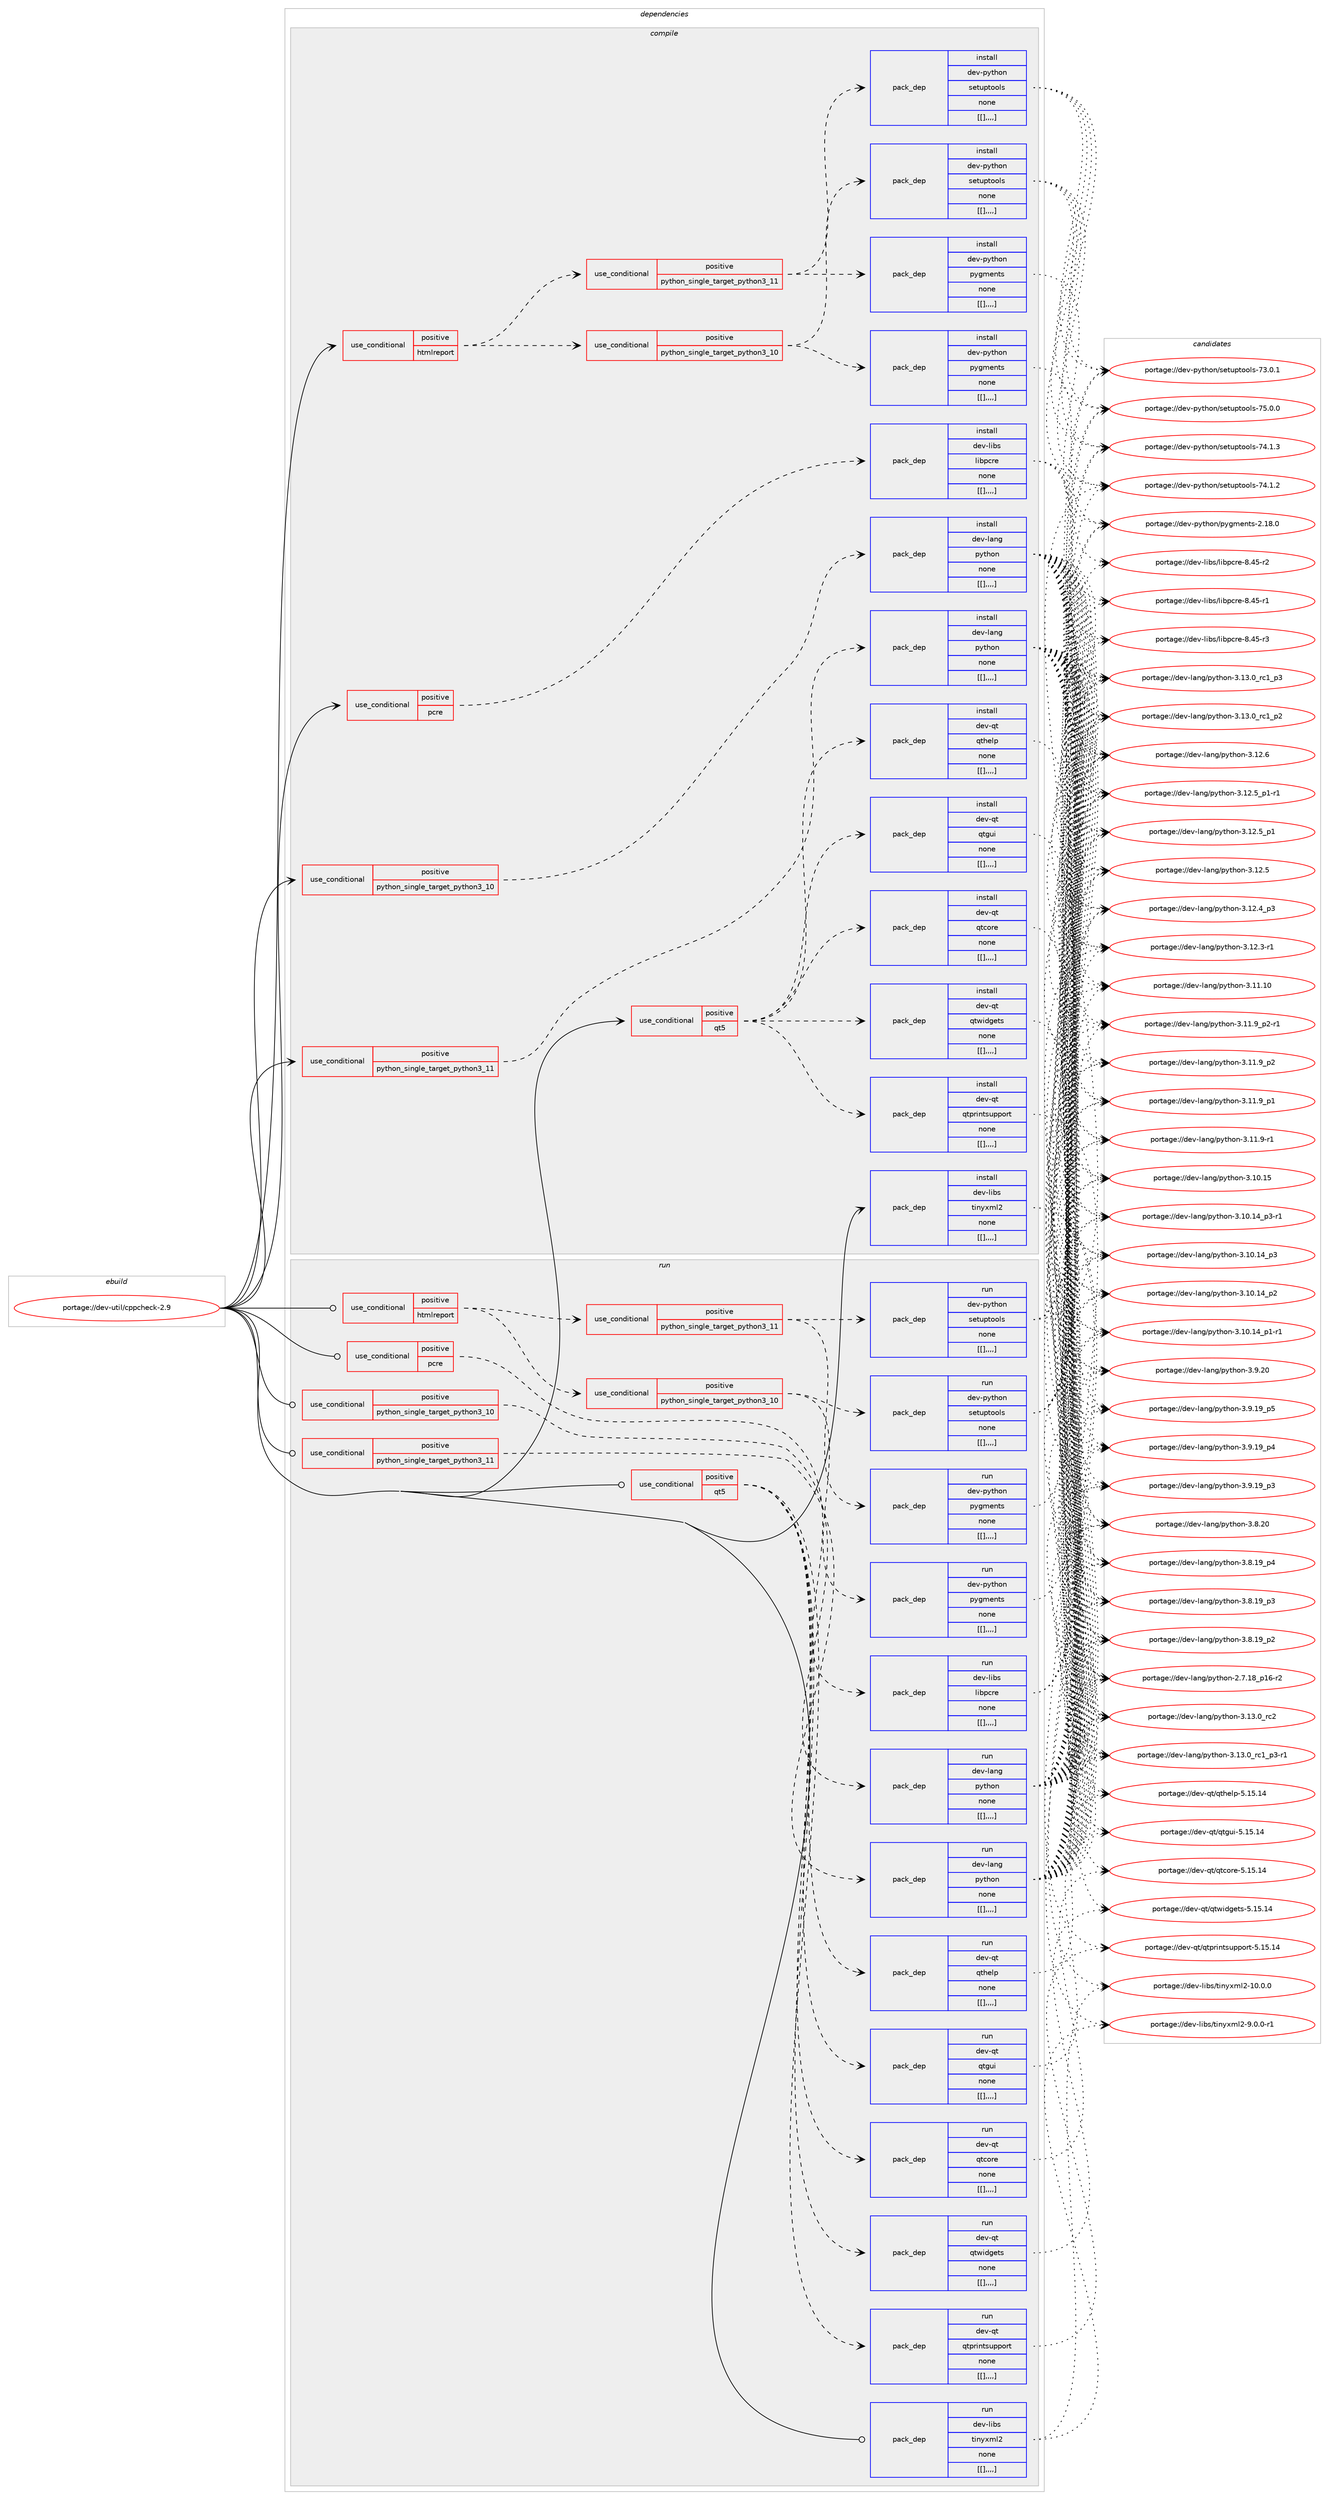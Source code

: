 digraph prolog {

# *************
# Graph options
# *************

newrank=true;
concentrate=true;
compound=true;
graph [rankdir=LR,fontname=Helvetica,fontsize=10,ranksep=1.5];#, ranksep=2.5, nodesep=0.2];
edge  [arrowhead=vee];
node  [fontname=Helvetica,fontsize=10];

# **********
# The ebuild
# **********

subgraph cluster_leftcol {
color=gray;
label=<<i>ebuild</i>>;
id [label="portage://dev-util/cppcheck-2.9", color=red, width=4, href="../dev-util/cppcheck-2.9.svg"];
}

# ****************
# The dependencies
# ****************

subgraph cluster_midcol {
color=gray;
label=<<i>dependencies</i>>;
subgraph cluster_compile {
fillcolor="#eeeeee";
style=filled;
label=<<i>compile</i>>;
subgraph cond61288 {
dependency215826 [label=<<TABLE BORDER="0" CELLBORDER="1" CELLSPACING="0" CELLPADDING="4"><TR><TD ROWSPAN="3" CELLPADDING="10">use_conditional</TD></TR><TR><TD>positive</TD></TR><TR><TD>htmlreport</TD></TR></TABLE>>, shape=none, color=red];
subgraph cond61289 {
dependency215827 [label=<<TABLE BORDER="0" CELLBORDER="1" CELLSPACING="0" CELLPADDING="4"><TR><TD ROWSPAN="3" CELLPADDING="10">use_conditional</TD></TR><TR><TD>positive</TD></TR><TR><TD>python_single_target_python3_10</TD></TR></TABLE>>, shape=none, color=red];
subgraph pack153142 {
dependency215828 [label=<<TABLE BORDER="0" CELLBORDER="1" CELLSPACING="0" CELLPADDING="4" WIDTH="220"><TR><TD ROWSPAN="6" CELLPADDING="30">pack_dep</TD></TR><TR><TD WIDTH="110">install</TD></TR><TR><TD>dev-python</TD></TR><TR><TD>pygments</TD></TR><TR><TD>none</TD></TR><TR><TD>[[],,,,]</TD></TR></TABLE>>, shape=none, color=blue];
}
dependency215827:e -> dependency215828:w [weight=20,style="dashed",arrowhead="vee"];
subgraph pack153143 {
dependency215829 [label=<<TABLE BORDER="0" CELLBORDER="1" CELLSPACING="0" CELLPADDING="4" WIDTH="220"><TR><TD ROWSPAN="6" CELLPADDING="30">pack_dep</TD></TR><TR><TD WIDTH="110">install</TD></TR><TR><TD>dev-python</TD></TR><TR><TD>setuptools</TD></TR><TR><TD>none</TD></TR><TR><TD>[[],,,,]</TD></TR></TABLE>>, shape=none, color=blue];
}
dependency215827:e -> dependency215829:w [weight=20,style="dashed",arrowhead="vee"];
}
dependency215826:e -> dependency215827:w [weight=20,style="dashed",arrowhead="vee"];
subgraph cond61290 {
dependency215830 [label=<<TABLE BORDER="0" CELLBORDER="1" CELLSPACING="0" CELLPADDING="4"><TR><TD ROWSPAN="3" CELLPADDING="10">use_conditional</TD></TR><TR><TD>positive</TD></TR><TR><TD>python_single_target_python3_11</TD></TR></TABLE>>, shape=none, color=red];
subgraph pack153144 {
dependency215831 [label=<<TABLE BORDER="0" CELLBORDER="1" CELLSPACING="0" CELLPADDING="4" WIDTH="220"><TR><TD ROWSPAN="6" CELLPADDING="30">pack_dep</TD></TR><TR><TD WIDTH="110">install</TD></TR><TR><TD>dev-python</TD></TR><TR><TD>pygments</TD></TR><TR><TD>none</TD></TR><TR><TD>[[],,,,]</TD></TR></TABLE>>, shape=none, color=blue];
}
dependency215830:e -> dependency215831:w [weight=20,style="dashed",arrowhead="vee"];
subgraph pack153145 {
dependency215832 [label=<<TABLE BORDER="0" CELLBORDER="1" CELLSPACING="0" CELLPADDING="4" WIDTH="220"><TR><TD ROWSPAN="6" CELLPADDING="30">pack_dep</TD></TR><TR><TD WIDTH="110">install</TD></TR><TR><TD>dev-python</TD></TR><TR><TD>setuptools</TD></TR><TR><TD>none</TD></TR><TR><TD>[[],,,,]</TD></TR></TABLE>>, shape=none, color=blue];
}
dependency215830:e -> dependency215832:w [weight=20,style="dashed",arrowhead="vee"];
}
dependency215826:e -> dependency215830:w [weight=20,style="dashed",arrowhead="vee"];
}
id:e -> dependency215826:w [weight=20,style="solid",arrowhead="vee"];
subgraph cond61291 {
dependency215833 [label=<<TABLE BORDER="0" CELLBORDER="1" CELLSPACING="0" CELLPADDING="4"><TR><TD ROWSPAN="3" CELLPADDING="10">use_conditional</TD></TR><TR><TD>positive</TD></TR><TR><TD>pcre</TD></TR></TABLE>>, shape=none, color=red];
subgraph pack153146 {
dependency215834 [label=<<TABLE BORDER="0" CELLBORDER="1" CELLSPACING="0" CELLPADDING="4" WIDTH="220"><TR><TD ROWSPAN="6" CELLPADDING="30">pack_dep</TD></TR><TR><TD WIDTH="110">install</TD></TR><TR><TD>dev-libs</TD></TR><TR><TD>libpcre</TD></TR><TR><TD>none</TD></TR><TR><TD>[[],,,,]</TD></TR></TABLE>>, shape=none, color=blue];
}
dependency215833:e -> dependency215834:w [weight=20,style="dashed",arrowhead="vee"];
}
id:e -> dependency215833:w [weight=20,style="solid",arrowhead="vee"];
subgraph cond61292 {
dependency215835 [label=<<TABLE BORDER="0" CELLBORDER="1" CELLSPACING="0" CELLPADDING="4"><TR><TD ROWSPAN="3" CELLPADDING="10">use_conditional</TD></TR><TR><TD>positive</TD></TR><TR><TD>python_single_target_python3_10</TD></TR></TABLE>>, shape=none, color=red];
subgraph pack153147 {
dependency215836 [label=<<TABLE BORDER="0" CELLBORDER="1" CELLSPACING="0" CELLPADDING="4" WIDTH="220"><TR><TD ROWSPAN="6" CELLPADDING="30">pack_dep</TD></TR><TR><TD WIDTH="110">install</TD></TR><TR><TD>dev-lang</TD></TR><TR><TD>python</TD></TR><TR><TD>none</TD></TR><TR><TD>[[],,,,]</TD></TR></TABLE>>, shape=none, color=blue];
}
dependency215835:e -> dependency215836:w [weight=20,style="dashed",arrowhead="vee"];
}
id:e -> dependency215835:w [weight=20,style="solid",arrowhead="vee"];
subgraph cond61293 {
dependency215837 [label=<<TABLE BORDER="0" CELLBORDER="1" CELLSPACING="0" CELLPADDING="4"><TR><TD ROWSPAN="3" CELLPADDING="10">use_conditional</TD></TR><TR><TD>positive</TD></TR><TR><TD>python_single_target_python3_11</TD></TR></TABLE>>, shape=none, color=red];
subgraph pack153148 {
dependency215838 [label=<<TABLE BORDER="0" CELLBORDER="1" CELLSPACING="0" CELLPADDING="4" WIDTH="220"><TR><TD ROWSPAN="6" CELLPADDING="30">pack_dep</TD></TR><TR><TD WIDTH="110">install</TD></TR><TR><TD>dev-lang</TD></TR><TR><TD>python</TD></TR><TR><TD>none</TD></TR><TR><TD>[[],,,,]</TD></TR></TABLE>>, shape=none, color=blue];
}
dependency215837:e -> dependency215838:w [weight=20,style="dashed",arrowhead="vee"];
}
id:e -> dependency215837:w [weight=20,style="solid",arrowhead="vee"];
subgraph cond61294 {
dependency215839 [label=<<TABLE BORDER="0" CELLBORDER="1" CELLSPACING="0" CELLPADDING="4"><TR><TD ROWSPAN="3" CELLPADDING="10">use_conditional</TD></TR><TR><TD>positive</TD></TR><TR><TD>qt5</TD></TR></TABLE>>, shape=none, color=red];
subgraph pack153149 {
dependency215840 [label=<<TABLE BORDER="0" CELLBORDER="1" CELLSPACING="0" CELLPADDING="4" WIDTH="220"><TR><TD ROWSPAN="6" CELLPADDING="30">pack_dep</TD></TR><TR><TD WIDTH="110">install</TD></TR><TR><TD>dev-qt</TD></TR><TR><TD>qtcore</TD></TR><TR><TD>none</TD></TR><TR><TD>[[],,,,]</TD></TR></TABLE>>, shape=none, color=blue];
}
dependency215839:e -> dependency215840:w [weight=20,style="dashed",arrowhead="vee"];
subgraph pack153150 {
dependency215841 [label=<<TABLE BORDER="0" CELLBORDER="1" CELLSPACING="0" CELLPADDING="4" WIDTH="220"><TR><TD ROWSPAN="6" CELLPADDING="30">pack_dep</TD></TR><TR><TD WIDTH="110">install</TD></TR><TR><TD>dev-qt</TD></TR><TR><TD>qtgui</TD></TR><TR><TD>none</TD></TR><TR><TD>[[],,,,]</TD></TR></TABLE>>, shape=none, color=blue];
}
dependency215839:e -> dependency215841:w [weight=20,style="dashed",arrowhead="vee"];
subgraph pack153151 {
dependency215842 [label=<<TABLE BORDER="0" CELLBORDER="1" CELLSPACING="0" CELLPADDING="4" WIDTH="220"><TR><TD ROWSPAN="6" CELLPADDING="30">pack_dep</TD></TR><TR><TD WIDTH="110">install</TD></TR><TR><TD>dev-qt</TD></TR><TR><TD>qthelp</TD></TR><TR><TD>none</TD></TR><TR><TD>[[],,,,]</TD></TR></TABLE>>, shape=none, color=blue];
}
dependency215839:e -> dependency215842:w [weight=20,style="dashed",arrowhead="vee"];
subgraph pack153152 {
dependency215843 [label=<<TABLE BORDER="0" CELLBORDER="1" CELLSPACING="0" CELLPADDING="4" WIDTH="220"><TR><TD ROWSPAN="6" CELLPADDING="30">pack_dep</TD></TR><TR><TD WIDTH="110">install</TD></TR><TR><TD>dev-qt</TD></TR><TR><TD>qtprintsupport</TD></TR><TR><TD>none</TD></TR><TR><TD>[[],,,,]</TD></TR></TABLE>>, shape=none, color=blue];
}
dependency215839:e -> dependency215843:w [weight=20,style="dashed",arrowhead="vee"];
subgraph pack153153 {
dependency215844 [label=<<TABLE BORDER="0" CELLBORDER="1" CELLSPACING="0" CELLPADDING="4" WIDTH="220"><TR><TD ROWSPAN="6" CELLPADDING="30">pack_dep</TD></TR><TR><TD WIDTH="110">install</TD></TR><TR><TD>dev-qt</TD></TR><TR><TD>qtwidgets</TD></TR><TR><TD>none</TD></TR><TR><TD>[[],,,,]</TD></TR></TABLE>>, shape=none, color=blue];
}
dependency215839:e -> dependency215844:w [weight=20,style="dashed",arrowhead="vee"];
}
id:e -> dependency215839:w [weight=20,style="solid",arrowhead="vee"];
subgraph pack153154 {
dependency215845 [label=<<TABLE BORDER="0" CELLBORDER="1" CELLSPACING="0" CELLPADDING="4" WIDTH="220"><TR><TD ROWSPAN="6" CELLPADDING="30">pack_dep</TD></TR><TR><TD WIDTH="110">install</TD></TR><TR><TD>dev-libs</TD></TR><TR><TD>tinyxml2</TD></TR><TR><TD>none</TD></TR><TR><TD>[[],,,,]</TD></TR></TABLE>>, shape=none, color=blue];
}
id:e -> dependency215845:w [weight=20,style="solid",arrowhead="vee"];
}
subgraph cluster_compileandrun {
fillcolor="#eeeeee";
style=filled;
label=<<i>compile and run</i>>;
}
subgraph cluster_run {
fillcolor="#eeeeee";
style=filled;
label=<<i>run</i>>;
subgraph cond61295 {
dependency215846 [label=<<TABLE BORDER="0" CELLBORDER="1" CELLSPACING="0" CELLPADDING="4"><TR><TD ROWSPAN="3" CELLPADDING="10">use_conditional</TD></TR><TR><TD>positive</TD></TR><TR><TD>htmlreport</TD></TR></TABLE>>, shape=none, color=red];
subgraph cond61296 {
dependency215847 [label=<<TABLE BORDER="0" CELLBORDER="1" CELLSPACING="0" CELLPADDING="4"><TR><TD ROWSPAN="3" CELLPADDING="10">use_conditional</TD></TR><TR><TD>positive</TD></TR><TR><TD>python_single_target_python3_10</TD></TR></TABLE>>, shape=none, color=red];
subgraph pack153155 {
dependency215848 [label=<<TABLE BORDER="0" CELLBORDER="1" CELLSPACING="0" CELLPADDING="4" WIDTH="220"><TR><TD ROWSPAN="6" CELLPADDING="30">pack_dep</TD></TR><TR><TD WIDTH="110">run</TD></TR><TR><TD>dev-python</TD></TR><TR><TD>pygments</TD></TR><TR><TD>none</TD></TR><TR><TD>[[],,,,]</TD></TR></TABLE>>, shape=none, color=blue];
}
dependency215847:e -> dependency215848:w [weight=20,style="dashed",arrowhead="vee"];
subgraph pack153156 {
dependency215849 [label=<<TABLE BORDER="0" CELLBORDER="1" CELLSPACING="0" CELLPADDING="4" WIDTH="220"><TR><TD ROWSPAN="6" CELLPADDING="30">pack_dep</TD></TR><TR><TD WIDTH="110">run</TD></TR><TR><TD>dev-python</TD></TR><TR><TD>setuptools</TD></TR><TR><TD>none</TD></TR><TR><TD>[[],,,,]</TD></TR></TABLE>>, shape=none, color=blue];
}
dependency215847:e -> dependency215849:w [weight=20,style="dashed",arrowhead="vee"];
}
dependency215846:e -> dependency215847:w [weight=20,style="dashed",arrowhead="vee"];
subgraph cond61297 {
dependency215850 [label=<<TABLE BORDER="0" CELLBORDER="1" CELLSPACING="0" CELLPADDING="4"><TR><TD ROWSPAN="3" CELLPADDING="10">use_conditional</TD></TR><TR><TD>positive</TD></TR><TR><TD>python_single_target_python3_11</TD></TR></TABLE>>, shape=none, color=red];
subgraph pack153157 {
dependency215851 [label=<<TABLE BORDER="0" CELLBORDER="1" CELLSPACING="0" CELLPADDING="4" WIDTH="220"><TR><TD ROWSPAN="6" CELLPADDING="30">pack_dep</TD></TR><TR><TD WIDTH="110">run</TD></TR><TR><TD>dev-python</TD></TR><TR><TD>pygments</TD></TR><TR><TD>none</TD></TR><TR><TD>[[],,,,]</TD></TR></TABLE>>, shape=none, color=blue];
}
dependency215850:e -> dependency215851:w [weight=20,style="dashed",arrowhead="vee"];
subgraph pack153158 {
dependency215852 [label=<<TABLE BORDER="0" CELLBORDER="1" CELLSPACING="0" CELLPADDING="4" WIDTH="220"><TR><TD ROWSPAN="6" CELLPADDING="30">pack_dep</TD></TR><TR><TD WIDTH="110">run</TD></TR><TR><TD>dev-python</TD></TR><TR><TD>setuptools</TD></TR><TR><TD>none</TD></TR><TR><TD>[[],,,,]</TD></TR></TABLE>>, shape=none, color=blue];
}
dependency215850:e -> dependency215852:w [weight=20,style="dashed",arrowhead="vee"];
}
dependency215846:e -> dependency215850:w [weight=20,style="dashed",arrowhead="vee"];
}
id:e -> dependency215846:w [weight=20,style="solid",arrowhead="odot"];
subgraph cond61298 {
dependency215853 [label=<<TABLE BORDER="0" CELLBORDER="1" CELLSPACING="0" CELLPADDING="4"><TR><TD ROWSPAN="3" CELLPADDING="10">use_conditional</TD></TR><TR><TD>positive</TD></TR><TR><TD>pcre</TD></TR></TABLE>>, shape=none, color=red];
subgraph pack153159 {
dependency215854 [label=<<TABLE BORDER="0" CELLBORDER="1" CELLSPACING="0" CELLPADDING="4" WIDTH="220"><TR><TD ROWSPAN="6" CELLPADDING="30">pack_dep</TD></TR><TR><TD WIDTH="110">run</TD></TR><TR><TD>dev-libs</TD></TR><TR><TD>libpcre</TD></TR><TR><TD>none</TD></TR><TR><TD>[[],,,,]</TD></TR></TABLE>>, shape=none, color=blue];
}
dependency215853:e -> dependency215854:w [weight=20,style="dashed",arrowhead="vee"];
}
id:e -> dependency215853:w [weight=20,style="solid",arrowhead="odot"];
subgraph cond61299 {
dependency215855 [label=<<TABLE BORDER="0" CELLBORDER="1" CELLSPACING="0" CELLPADDING="4"><TR><TD ROWSPAN="3" CELLPADDING="10">use_conditional</TD></TR><TR><TD>positive</TD></TR><TR><TD>python_single_target_python3_10</TD></TR></TABLE>>, shape=none, color=red];
subgraph pack153160 {
dependency215856 [label=<<TABLE BORDER="0" CELLBORDER="1" CELLSPACING="0" CELLPADDING="4" WIDTH="220"><TR><TD ROWSPAN="6" CELLPADDING="30">pack_dep</TD></TR><TR><TD WIDTH="110">run</TD></TR><TR><TD>dev-lang</TD></TR><TR><TD>python</TD></TR><TR><TD>none</TD></TR><TR><TD>[[],,,,]</TD></TR></TABLE>>, shape=none, color=blue];
}
dependency215855:e -> dependency215856:w [weight=20,style="dashed",arrowhead="vee"];
}
id:e -> dependency215855:w [weight=20,style="solid",arrowhead="odot"];
subgraph cond61300 {
dependency215857 [label=<<TABLE BORDER="0" CELLBORDER="1" CELLSPACING="0" CELLPADDING="4"><TR><TD ROWSPAN="3" CELLPADDING="10">use_conditional</TD></TR><TR><TD>positive</TD></TR><TR><TD>python_single_target_python3_11</TD></TR></TABLE>>, shape=none, color=red];
subgraph pack153161 {
dependency215858 [label=<<TABLE BORDER="0" CELLBORDER="1" CELLSPACING="0" CELLPADDING="4" WIDTH="220"><TR><TD ROWSPAN="6" CELLPADDING="30">pack_dep</TD></TR><TR><TD WIDTH="110">run</TD></TR><TR><TD>dev-lang</TD></TR><TR><TD>python</TD></TR><TR><TD>none</TD></TR><TR><TD>[[],,,,]</TD></TR></TABLE>>, shape=none, color=blue];
}
dependency215857:e -> dependency215858:w [weight=20,style="dashed",arrowhead="vee"];
}
id:e -> dependency215857:w [weight=20,style="solid",arrowhead="odot"];
subgraph cond61301 {
dependency215859 [label=<<TABLE BORDER="0" CELLBORDER="1" CELLSPACING="0" CELLPADDING="4"><TR><TD ROWSPAN="3" CELLPADDING="10">use_conditional</TD></TR><TR><TD>positive</TD></TR><TR><TD>qt5</TD></TR></TABLE>>, shape=none, color=red];
subgraph pack153162 {
dependency215860 [label=<<TABLE BORDER="0" CELLBORDER="1" CELLSPACING="0" CELLPADDING="4" WIDTH="220"><TR><TD ROWSPAN="6" CELLPADDING="30">pack_dep</TD></TR><TR><TD WIDTH="110">run</TD></TR><TR><TD>dev-qt</TD></TR><TR><TD>qtcore</TD></TR><TR><TD>none</TD></TR><TR><TD>[[],,,,]</TD></TR></TABLE>>, shape=none, color=blue];
}
dependency215859:e -> dependency215860:w [weight=20,style="dashed",arrowhead="vee"];
subgraph pack153163 {
dependency215861 [label=<<TABLE BORDER="0" CELLBORDER="1" CELLSPACING="0" CELLPADDING="4" WIDTH="220"><TR><TD ROWSPAN="6" CELLPADDING="30">pack_dep</TD></TR><TR><TD WIDTH="110">run</TD></TR><TR><TD>dev-qt</TD></TR><TR><TD>qtgui</TD></TR><TR><TD>none</TD></TR><TR><TD>[[],,,,]</TD></TR></TABLE>>, shape=none, color=blue];
}
dependency215859:e -> dependency215861:w [weight=20,style="dashed",arrowhead="vee"];
subgraph pack153164 {
dependency215862 [label=<<TABLE BORDER="0" CELLBORDER="1" CELLSPACING="0" CELLPADDING="4" WIDTH="220"><TR><TD ROWSPAN="6" CELLPADDING="30">pack_dep</TD></TR><TR><TD WIDTH="110">run</TD></TR><TR><TD>dev-qt</TD></TR><TR><TD>qthelp</TD></TR><TR><TD>none</TD></TR><TR><TD>[[],,,,]</TD></TR></TABLE>>, shape=none, color=blue];
}
dependency215859:e -> dependency215862:w [weight=20,style="dashed",arrowhead="vee"];
subgraph pack153165 {
dependency215863 [label=<<TABLE BORDER="0" CELLBORDER="1" CELLSPACING="0" CELLPADDING="4" WIDTH="220"><TR><TD ROWSPAN="6" CELLPADDING="30">pack_dep</TD></TR><TR><TD WIDTH="110">run</TD></TR><TR><TD>dev-qt</TD></TR><TR><TD>qtprintsupport</TD></TR><TR><TD>none</TD></TR><TR><TD>[[],,,,]</TD></TR></TABLE>>, shape=none, color=blue];
}
dependency215859:e -> dependency215863:w [weight=20,style="dashed",arrowhead="vee"];
subgraph pack153166 {
dependency215864 [label=<<TABLE BORDER="0" CELLBORDER="1" CELLSPACING="0" CELLPADDING="4" WIDTH="220"><TR><TD ROWSPAN="6" CELLPADDING="30">pack_dep</TD></TR><TR><TD WIDTH="110">run</TD></TR><TR><TD>dev-qt</TD></TR><TR><TD>qtwidgets</TD></TR><TR><TD>none</TD></TR><TR><TD>[[],,,,]</TD></TR></TABLE>>, shape=none, color=blue];
}
dependency215859:e -> dependency215864:w [weight=20,style="dashed",arrowhead="vee"];
}
id:e -> dependency215859:w [weight=20,style="solid",arrowhead="odot"];
subgraph pack153167 {
dependency215865 [label=<<TABLE BORDER="0" CELLBORDER="1" CELLSPACING="0" CELLPADDING="4" WIDTH="220"><TR><TD ROWSPAN="6" CELLPADDING="30">pack_dep</TD></TR><TR><TD WIDTH="110">run</TD></TR><TR><TD>dev-libs</TD></TR><TR><TD>tinyxml2</TD></TR><TR><TD>none</TD></TR><TR><TD>[[],,,,]</TD></TR></TABLE>>, shape=none, color=blue];
}
id:e -> dependency215865:w [weight=20,style="solid",arrowhead="odot"];
}
}

# **************
# The candidates
# **************

subgraph cluster_choices {
rank=same;
color=gray;
label=<<i>candidates</i>>;

subgraph choice153142 {
color=black;
nodesep=1;
choice100101118451121211161041111104711212110310910111011611545504649564648 [label="portage://dev-python/pygments-2.18.0", color=red, width=4,href="../dev-python/pygments-2.18.0.svg"];
dependency215828:e -> choice100101118451121211161041111104711212110310910111011611545504649564648:w [style=dotted,weight="100"];
}
subgraph choice153143 {
color=black;
nodesep=1;
choice100101118451121211161041111104711510111611711211611111110811545555346484648 [label="portage://dev-python/setuptools-75.0.0", color=red, width=4,href="../dev-python/setuptools-75.0.0.svg"];
choice100101118451121211161041111104711510111611711211611111110811545555246494651 [label="portage://dev-python/setuptools-74.1.3", color=red, width=4,href="../dev-python/setuptools-74.1.3.svg"];
choice100101118451121211161041111104711510111611711211611111110811545555246494650 [label="portage://dev-python/setuptools-74.1.2", color=red, width=4,href="../dev-python/setuptools-74.1.2.svg"];
choice100101118451121211161041111104711510111611711211611111110811545555146484649 [label="portage://dev-python/setuptools-73.0.1", color=red, width=4,href="../dev-python/setuptools-73.0.1.svg"];
dependency215829:e -> choice100101118451121211161041111104711510111611711211611111110811545555346484648:w [style=dotted,weight="100"];
dependency215829:e -> choice100101118451121211161041111104711510111611711211611111110811545555246494651:w [style=dotted,weight="100"];
dependency215829:e -> choice100101118451121211161041111104711510111611711211611111110811545555246494650:w [style=dotted,weight="100"];
dependency215829:e -> choice100101118451121211161041111104711510111611711211611111110811545555146484649:w [style=dotted,weight="100"];
}
subgraph choice153144 {
color=black;
nodesep=1;
choice100101118451121211161041111104711212110310910111011611545504649564648 [label="portage://dev-python/pygments-2.18.0", color=red, width=4,href="../dev-python/pygments-2.18.0.svg"];
dependency215831:e -> choice100101118451121211161041111104711212110310910111011611545504649564648:w [style=dotted,weight="100"];
}
subgraph choice153145 {
color=black;
nodesep=1;
choice100101118451121211161041111104711510111611711211611111110811545555346484648 [label="portage://dev-python/setuptools-75.0.0", color=red, width=4,href="../dev-python/setuptools-75.0.0.svg"];
choice100101118451121211161041111104711510111611711211611111110811545555246494651 [label="portage://dev-python/setuptools-74.1.3", color=red, width=4,href="../dev-python/setuptools-74.1.3.svg"];
choice100101118451121211161041111104711510111611711211611111110811545555246494650 [label="portage://dev-python/setuptools-74.1.2", color=red, width=4,href="../dev-python/setuptools-74.1.2.svg"];
choice100101118451121211161041111104711510111611711211611111110811545555146484649 [label="portage://dev-python/setuptools-73.0.1", color=red, width=4,href="../dev-python/setuptools-73.0.1.svg"];
dependency215832:e -> choice100101118451121211161041111104711510111611711211611111110811545555346484648:w [style=dotted,weight="100"];
dependency215832:e -> choice100101118451121211161041111104711510111611711211611111110811545555246494651:w [style=dotted,weight="100"];
dependency215832:e -> choice100101118451121211161041111104711510111611711211611111110811545555246494650:w [style=dotted,weight="100"];
dependency215832:e -> choice100101118451121211161041111104711510111611711211611111110811545555146484649:w [style=dotted,weight="100"];
}
subgraph choice153146 {
color=black;
nodesep=1;
choice100101118451081059811547108105981129911410145564652534511451 [label="portage://dev-libs/libpcre-8.45-r3", color=red, width=4,href="../dev-libs/libpcre-8.45-r3.svg"];
choice100101118451081059811547108105981129911410145564652534511450 [label="portage://dev-libs/libpcre-8.45-r2", color=red, width=4,href="../dev-libs/libpcre-8.45-r2.svg"];
choice100101118451081059811547108105981129911410145564652534511449 [label="portage://dev-libs/libpcre-8.45-r1", color=red, width=4,href="../dev-libs/libpcre-8.45-r1.svg"];
dependency215834:e -> choice100101118451081059811547108105981129911410145564652534511451:w [style=dotted,weight="100"];
dependency215834:e -> choice100101118451081059811547108105981129911410145564652534511450:w [style=dotted,weight="100"];
dependency215834:e -> choice100101118451081059811547108105981129911410145564652534511449:w [style=dotted,weight="100"];
}
subgraph choice153147 {
color=black;
nodesep=1;
choice10010111845108971101034711212111610411111045514649514648951149950 [label="portage://dev-lang/python-3.13.0_rc2", color=red, width=4,href="../dev-lang/python-3.13.0_rc2.svg"];
choice1001011184510897110103471121211161041111104551464951464895114994995112514511449 [label="portage://dev-lang/python-3.13.0_rc1_p3-r1", color=red, width=4,href="../dev-lang/python-3.13.0_rc1_p3-r1.svg"];
choice100101118451089711010347112121116104111110455146495146489511499499511251 [label="portage://dev-lang/python-3.13.0_rc1_p3", color=red, width=4,href="../dev-lang/python-3.13.0_rc1_p3.svg"];
choice100101118451089711010347112121116104111110455146495146489511499499511250 [label="portage://dev-lang/python-3.13.0_rc1_p2", color=red, width=4,href="../dev-lang/python-3.13.0_rc1_p2.svg"];
choice10010111845108971101034711212111610411111045514649504654 [label="portage://dev-lang/python-3.12.6", color=red, width=4,href="../dev-lang/python-3.12.6.svg"];
choice1001011184510897110103471121211161041111104551464950465395112494511449 [label="portage://dev-lang/python-3.12.5_p1-r1", color=red, width=4,href="../dev-lang/python-3.12.5_p1-r1.svg"];
choice100101118451089711010347112121116104111110455146495046539511249 [label="portage://dev-lang/python-3.12.5_p1", color=red, width=4,href="../dev-lang/python-3.12.5_p1.svg"];
choice10010111845108971101034711212111610411111045514649504653 [label="portage://dev-lang/python-3.12.5", color=red, width=4,href="../dev-lang/python-3.12.5.svg"];
choice100101118451089711010347112121116104111110455146495046529511251 [label="portage://dev-lang/python-3.12.4_p3", color=red, width=4,href="../dev-lang/python-3.12.4_p3.svg"];
choice100101118451089711010347112121116104111110455146495046514511449 [label="portage://dev-lang/python-3.12.3-r1", color=red, width=4,href="../dev-lang/python-3.12.3-r1.svg"];
choice1001011184510897110103471121211161041111104551464949464948 [label="portage://dev-lang/python-3.11.10", color=red, width=4,href="../dev-lang/python-3.11.10.svg"];
choice1001011184510897110103471121211161041111104551464949465795112504511449 [label="portage://dev-lang/python-3.11.9_p2-r1", color=red, width=4,href="../dev-lang/python-3.11.9_p2-r1.svg"];
choice100101118451089711010347112121116104111110455146494946579511250 [label="portage://dev-lang/python-3.11.9_p2", color=red, width=4,href="../dev-lang/python-3.11.9_p2.svg"];
choice100101118451089711010347112121116104111110455146494946579511249 [label="portage://dev-lang/python-3.11.9_p1", color=red, width=4,href="../dev-lang/python-3.11.9_p1.svg"];
choice100101118451089711010347112121116104111110455146494946574511449 [label="portage://dev-lang/python-3.11.9-r1", color=red, width=4,href="../dev-lang/python-3.11.9-r1.svg"];
choice1001011184510897110103471121211161041111104551464948464953 [label="portage://dev-lang/python-3.10.15", color=red, width=4,href="../dev-lang/python-3.10.15.svg"];
choice100101118451089711010347112121116104111110455146494846495295112514511449 [label="portage://dev-lang/python-3.10.14_p3-r1", color=red, width=4,href="../dev-lang/python-3.10.14_p3-r1.svg"];
choice10010111845108971101034711212111610411111045514649484649529511251 [label="portage://dev-lang/python-3.10.14_p3", color=red, width=4,href="../dev-lang/python-3.10.14_p3.svg"];
choice10010111845108971101034711212111610411111045514649484649529511250 [label="portage://dev-lang/python-3.10.14_p2", color=red, width=4,href="../dev-lang/python-3.10.14_p2.svg"];
choice100101118451089711010347112121116104111110455146494846495295112494511449 [label="portage://dev-lang/python-3.10.14_p1-r1", color=red, width=4,href="../dev-lang/python-3.10.14_p1-r1.svg"];
choice10010111845108971101034711212111610411111045514657465048 [label="portage://dev-lang/python-3.9.20", color=red, width=4,href="../dev-lang/python-3.9.20.svg"];
choice100101118451089711010347112121116104111110455146574649579511253 [label="portage://dev-lang/python-3.9.19_p5", color=red, width=4,href="../dev-lang/python-3.9.19_p5.svg"];
choice100101118451089711010347112121116104111110455146574649579511252 [label="portage://dev-lang/python-3.9.19_p4", color=red, width=4,href="../dev-lang/python-3.9.19_p4.svg"];
choice100101118451089711010347112121116104111110455146574649579511251 [label="portage://dev-lang/python-3.9.19_p3", color=red, width=4,href="../dev-lang/python-3.9.19_p3.svg"];
choice10010111845108971101034711212111610411111045514656465048 [label="portage://dev-lang/python-3.8.20", color=red, width=4,href="../dev-lang/python-3.8.20.svg"];
choice100101118451089711010347112121116104111110455146564649579511252 [label="portage://dev-lang/python-3.8.19_p4", color=red, width=4,href="../dev-lang/python-3.8.19_p4.svg"];
choice100101118451089711010347112121116104111110455146564649579511251 [label="portage://dev-lang/python-3.8.19_p3", color=red, width=4,href="../dev-lang/python-3.8.19_p3.svg"];
choice100101118451089711010347112121116104111110455146564649579511250 [label="portage://dev-lang/python-3.8.19_p2", color=red, width=4,href="../dev-lang/python-3.8.19_p2.svg"];
choice100101118451089711010347112121116104111110455046554649569511249544511450 [label="portage://dev-lang/python-2.7.18_p16-r2", color=red, width=4,href="../dev-lang/python-2.7.18_p16-r2.svg"];
dependency215836:e -> choice10010111845108971101034711212111610411111045514649514648951149950:w [style=dotted,weight="100"];
dependency215836:e -> choice1001011184510897110103471121211161041111104551464951464895114994995112514511449:w [style=dotted,weight="100"];
dependency215836:e -> choice100101118451089711010347112121116104111110455146495146489511499499511251:w [style=dotted,weight="100"];
dependency215836:e -> choice100101118451089711010347112121116104111110455146495146489511499499511250:w [style=dotted,weight="100"];
dependency215836:e -> choice10010111845108971101034711212111610411111045514649504654:w [style=dotted,weight="100"];
dependency215836:e -> choice1001011184510897110103471121211161041111104551464950465395112494511449:w [style=dotted,weight="100"];
dependency215836:e -> choice100101118451089711010347112121116104111110455146495046539511249:w [style=dotted,weight="100"];
dependency215836:e -> choice10010111845108971101034711212111610411111045514649504653:w [style=dotted,weight="100"];
dependency215836:e -> choice100101118451089711010347112121116104111110455146495046529511251:w [style=dotted,weight="100"];
dependency215836:e -> choice100101118451089711010347112121116104111110455146495046514511449:w [style=dotted,weight="100"];
dependency215836:e -> choice1001011184510897110103471121211161041111104551464949464948:w [style=dotted,weight="100"];
dependency215836:e -> choice1001011184510897110103471121211161041111104551464949465795112504511449:w [style=dotted,weight="100"];
dependency215836:e -> choice100101118451089711010347112121116104111110455146494946579511250:w [style=dotted,weight="100"];
dependency215836:e -> choice100101118451089711010347112121116104111110455146494946579511249:w [style=dotted,weight="100"];
dependency215836:e -> choice100101118451089711010347112121116104111110455146494946574511449:w [style=dotted,weight="100"];
dependency215836:e -> choice1001011184510897110103471121211161041111104551464948464953:w [style=dotted,weight="100"];
dependency215836:e -> choice100101118451089711010347112121116104111110455146494846495295112514511449:w [style=dotted,weight="100"];
dependency215836:e -> choice10010111845108971101034711212111610411111045514649484649529511251:w [style=dotted,weight="100"];
dependency215836:e -> choice10010111845108971101034711212111610411111045514649484649529511250:w [style=dotted,weight="100"];
dependency215836:e -> choice100101118451089711010347112121116104111110455146494846495295112494511449:w [style=dotted,weight="100"];
dependency215836:e -> choice10010111845108971101034711212111610411111045514657465048:w [style=dotted,weight="100"];
dependency215836:e -> choice100101118451089711010347112121116104111110455146574649579511253:w [style=dotted,weight="100"];
dependency215836:e -> choice100101118451089711010347112121116104111110455146574649579511252:w [style=dotted,weight="100"];
dependency215836:e -> choice100101118451089711010347112121116104111110455146574649579511251:w [style=dotted,weight="100"];
dependency215836:e -> choice10010111845108971101034711212111610411111045514656465048:w [style=dotted,weight="100"];
dependency215836:e -> choice100101118451089711010347112121116104111110455146564649579511252:w [style=dotted,weight="100"];
dependency215836:e -> choice100101118451089711010347112121116104111110455146564649579511251:w [style=dotted,weight="100"];
dependency215836:e -> choice100101118451089711010347112121116104111110455146564649579511250:w [style=dotted,weight="100"];
dependency215836:e -> choice100101118451089711010347112121116104111110455046554649569511249544511450:w [style=dotted,weight="100"];
}
subgraph choice153148 {
color=black;
nodesep=1;
choice10010111845108971101034711212111610411111045514649514648951149950 [label="portage://dev-lang/python-3.13.0_rc2", color=red, width=4,href="../dev-lang/python-3.13.0_rc2.svg"];
choice1001011184510897110103471121211161041111104551464951464895114994995112514511449 [label="portage://dev-lang/python-3.13.0_rc1_p3-r1", color=red, width=4,href="../dev-lang/python-3.13.0_rc1_p3-r1.svg"];
choice100101118451089711010347112121116104111110455146495146489511499499511251 [label="portage://dev-lang/python-3.13.0_rc1_p3", color=red, width=4,href="../dev-lang/python-3.13.0_rc1_p3.svg"];
choice100101118451089711010347112121116104111110455146495146489511499499511250 [label="portage://dev-lang/python-3.13.0_rc1_p2", color=red, width=4,href="../dev-lang/python-3.13.0_rc1_p2.svg"];
choice10010111845108971101034711212111610411111045514649504654 [label="portage://dev-lang/python-3.12.6", color=red, width=4,href="../dev-lang/python-3.12.6.svg"];
choice1001011184510897110103471121211161041111104551464950465395112494511449 [label="portage://dev-lang/python-3.12.5_p1-r1", color=red, width=4,href="../dev-lang/python-3.12.5_p1-r1.svg"];
choice100101118451089711010347112121116104111110455146495046539511249 [label="portage://dev-lang/python-3.12.5_p1", color=red, width=4,href="../dev-lang/python-3.12.5_p1.svg"];
choice10010111845108971101034711212111610411111045514649504653 [label="portage://dev-lang/python-3.12.5", color=red, width=4,href="../dev-lang/python-3.12.5.svg"];
choice100101118451089711010347112121116104111110455146495046529511251 [label="portage://dev-lang/python-3.12.4_p3", color=red, width=4,href="../dev-lang/python-3.12.4_p3.svg"];
choice100101118451089711010347112121116104111110455146495046514511449 [label="portage://dev-lang/python-3.12.3-r1", color=red, width=4,href="../dev-lang/python-3.12.3-r1.svg"];
choice1001011184510897110103471121211161041111104551464949464948 [label="portage://dev-lang/python-3.11.10", color=red, width=4,href="../dev-lang/python-3.11.10.svg"];
choice1001011184510897110103471121211161041111104551464949465795112504511449 [label="portage://dev-lang/python-3.11.9_p2-r1", color=red, width=4,href="../dev-lang/python-3.11.9_p2-r1.svg"];
choice100101118451089711010347112121116104111110455146494946579511250 [label="portage://dev-lang/python-3.11.9_p2", color=red, width=4,href="../dev-lang/python-3.11.9_p2.svg"];
choice100101118451089711010347112121116104111110455146494946579511249 [label="portage://dev-lang/python-3.11.9_p1", color=red, width=4,href="../dev-lang/python-3.11.9_p1.svg"];
choice100101118451089711010347112121116104111110455146494946574511449 [label="portage://dev-lang/python-3.11.9-r1", color=red, width=4,href="../dev-lang/python-3.11.9-r1.svg"];
choice1001011184510897110103471121211161041111104551464948464953 [label="portage://dev-lang/python-3.10.15", color=red, width=4,href="../dev-lang/python-3.10.15.svg"];
choice100101118451089711010347112121116104111110455146494846495295112514511449 [label="portage://dev-lang/python-3.10.14_p3-r1", color=red, width=4,href="../dev-lang/python-3.10.14_p3-r1.svg"];
choice10010111845108971101034711212111610411111045514649484649529511251 [label="portage://dev-lang/python-3.10.14_p3", color=red, width=4,href="../dev-lang/python-3.10.14_p3.svg"];
choice10010111845108971101034711212111610411111045514649484649529511250 [label="portage://dev-lang/python-3.10.14_p2", color=red, width=4,href="../dev-lang/python-3.10.14_p2.svg"];
choice100101118451089711010347112121116104111110455146494846495295112494511449 [label="portage://dev-lang/python-3.10.14_p1-r1", color=red, width=4,href="../dev-lang/python-3.10.14_p1-r1.svg"];
choice10010111845108971101034711212111610411111045514657465048 [label="portage://dev-lang/python-3.9.20", color=red, width=4,href="../dev-lang/python-3.9.20.svg"];
choice100101118451089711010347112121116104111110455146574649579511253 [label="portage://dev-lang/python-3.9.19_p5", color=red, width=4,href="../dev-lang/python-3.9.19_p5.svg"];
choice100101118451089711010347112121116104111110455146574649579511252 [label="portage://dev-lang/python-3.9.19_p4", color=red, width=4,href="../dev-lang/python-3.9.19_p4.svg"];
choice100101118451089711010347112121116104111110455146574649579511251 [label="portage://dev-lang/python-3.9.19_p3", color=red, width=4,href="../dev-lang/python-3.9.19_p3.svg"];
choice10010111845108971101034711212111610411111045514656465048 [label="portage://dev-lang/python-3.8.20", color=red, width=4,href="../dev-lang/python-3.8.20.svg"];
choice100101118451089711010347112121116104111110455146564649579511252 [label="portage://dev-lang/python-3.8.19_p4", color=red, width=4,href="../dev-lang/python-3.8.19_p4.svg"];
choice100101118451089711010347112121116104111110455146564649579511251 [label="portage://dev-lang/python-3.8.19_p3", color=red, width=4,href="../dev-lang/python-3.8.19_p3.svg"];
choice100101118451089711010347112121116104111110455146564649579511250 [label="portage://dev-lang/python-3.8.19_p2", color=red, width=4,href="../dev-lang/python-3.8.19_p2.svg"];
choice100101118451089711010347112121116104111110455046554649569511249544511450 [label="portage://dev-lang/python-2.7.18_p16-r2", color=red, width=4,href="../dev-lang/python-2.7.18_p16-r2.svg"];
dependency215838:e -> choice10010111845108971101034711212111610411111045514649514648951149950:w [style=dotted,weight="100"];
dependency215838:e -> choice1001011184510897110103471121211161041111104551464951464895114994995112514511449:w [style=dotted,weight="100"];
dependency215838:e -> choice100101118451089711010347112121116104111110455146495146489511499499511251:w [style=dotted,weight="100"];
dependency215838:e -> choice100101118451089711010347112121116104111110455146495146489511499499511250:w [style=dotted,weight="100"];
dependency215838:e -> choice10010111845108971101034711212111610411111045514649504654:w [style=dotted,weight="100"];
dependency215838:e -> choice1001011184510897110103471121211161041111104551464950465395112494511449:w [style=dotted,weight="100"];
dependency215838:e -> choice100101118451089711010347112121116104111110455146495046539511249:w [style=dotted,weight="100"];
dependency215838:e -> choice10010111845108971101034711212111610411111045514649504653:w [style=dotted,weight="100"];
dependency215838:e -> choice100101118451089711010347112121116104111110455146495046529511251:w [style=dotted,weight="100"];
dependency215838:e -> choice100101118451089711010347112121116104111110455146495046514511449:w [style=dotted,weight="100"];
dependency215838:e -> choice1001011184510897110103471121211161041111104551464949464948:w [style=dotted,weight="100"];
dependency215838:e -> choice1001011184510897110103471121211161041111104551464949465795112504511449:w [style=dotted,weight="100"];
dependency215838:e -> choice100101118451089711010347112121116104111110455146494946579511250:w [style=dotted,weight="100"];
dependency215838:e -> choice100101118451089711010347112121116104111110455146494946579511249:w [style=dotted,weight="100"];
dependency215838:e -> choice100101118451089711010347112121116104111110455146494946574511449:w [style=dotted,weight="100"];
dependency215838:e -> choice1001011184510897110103471121211161041111104551464948464953:w [style=dotted,weight="100"];
dependency215838:e -> choice100101118451089711010347112121116104111110455146494846495295112514511449:w [style=dotted,weight="100"];
dependency215838:e -> choice10010111845108971101034711212111610411111045514649484649529511251:w [style=dotted,weight="100"];
dependency215838:e -> choice10010111845108971101034711212111610411111045514649484649529511250:w [style=dotted,weight="100"];
dependency215838:e -> choice100101118451089711010347112121116104111110455146494846495295112494511449:w [style=dotted,weight="100"];
dependency215838:e -> choice10010111845108971101034711212111610411111045514657465048:w [style=dotted,weight="100"];
dependency215838:e -> choice100101118451089711010347112121116104111110455146574649579511253:w [style=dotted,weight="100"];
dependency215838:e -> choice100101118451089711010347112121116104111110455146574649579511252:w [style=dotted,weight="100"];
dependency215838:e -> choice100101118451089711010347112121116104111110455146574649579511251:w [style=dotted,weight="100"];
dependency215838:e -> choice10010111845108971101034711212111610411111045514656465048:w [style=dotted,weight="100"];
dependency215838:e -> choice100101118451089711010347112121116104111110455146564649579511252:w [style=dotted,weight="100"];
dependency215838:e -> choice100101118451089711010347112121116104111110455146564649579511251:w [style=dotted,weight="100"];
dependency215838:e -> choice100101118451089711010347112121116104111110455146564649579511250:w [style=dotted,weight="100"];
dependency215838:e -> choice100101118451089711010347112121116104111110455046554649569511249544511450:w [style=dotted,weight="100"];
}
subgraph choice153149 {
color=black;
nodesep=1;
choice1001011184511311647113116991111141014553464953464952 [label="portage://dev-qt/qtcore-5.15.14", color=red, width=4,href="../dev-qt/qtcore-5.15.14.svg"];
dependency215840:e -> choice1001011184511311647113116991111141014553464953464952:w [style=dotted,weight="100"];
}
subgraph choice153150 {
color=black;
nodesep=1;
choice10010111845113116471131161031171054553464953464952 [label="portage://dev-qt/qtgui-5.15.14", color=red, width=4,href="../dev-qt/qtgui-5.15.14.svg"];
dependency215841:e -> choice10010111845113116471131161031171054553464953464952:w [style=dotted,weight="100"];
}
subgraph choice153151 {
color=black;
nodesep=1;
choice10010111845113116471131161041011081124553464953464952 [label="portage://dev-qt/qthelp-5.15.14", color=red, width=4,href="../dev-qt/qthelp-5.15.14.svg"];
dependency215842:e -> choice10010111845113116471131161041011081124553464953464952:w [style=dotted,weight="100"];
}
subgraph choice153152 {
color=black;
nodesep=1;
choice10010111845113116471131161121141051101161151171121121111141164553464953464952 [label="portage://dev-qt/qtprintsupport-5.15.14", color=red, width=4,href="../dev-qt/qtprintsupport-5.15.14.svg"];
dependency215843:e -> choice10010111845113116471131161121141051101161151171121121111141164553464953464952:w [style=dotted,weight="100"];
}
subgraph choice153153 {
color=black;
nodesep=1;
choice10010111845113116471131161191051001031011161154553464953464952 [label="portage://dev-qt/qtwidgets-5.15.14", color=red, width=4,href="../dev-qt/qtwidgets-5.15.14.svg"];
dependency215844:e -> choice10010111845113116471131161191051001031011161154553464953464952:w [style=dotted,weight="100"];
}
subgraph choice153154 {
color=black;
nodesep=1;
choice1001011184510810598115471161051101211201091085045494846484648 [label="portage://dev-libs/tinyxml2-10.0.0", color=red, width=4,href="../dev-libs/tinyxml2-10.0.0.svg"];
choice100101118451081059811547116105110121120109108504557464846484511449 [label="portage://dev-libs/tinyxml2-9.0.0-r1", color=red, width=4,href="../dev-libs/tinyxml2-9.0.0-r1.svg"];
dependency215845:e -> choice1001011184510810598115471161051101211201091085045494846484648:w [style=dotted,weight="100"];
dependency215845:e -> choice100101118451081059811547116105110121120109108504557464846484511449:w [style=dotted,weight="100"];
}
subgraph choice153155 {
color=black;
nodesep=1;
choice100101118451121211161041111104711212110310910111011611545504649564648 [label="portage://dev-python/pygments-2.18.0", color=red, width=4,href="../dev-python/pygments-2.18.0.svg"];
dependency215848:e -> choice100101118451121211161041111104711212110310910111011611545504649564648:w [style=dotted,weight="100"];
}
subgraph choice153156 {
color=black;
nodesep=1;
choice100101118451121211161041111104711510111611711211611111110811545555346484648 [label="portage://dev-python/setuptools-75.0.0", color=red, width=4,href="../dev-python/setuptools-75.0.0.svg"];
choice100101118451121211161041111104711510111611711211611111110811545555246494651 [label="portage://dev-python/setuptools-74.1.3", color=red, width=4,href="../dev-python/setuptools-74.1.3.svg"];
choice100101118451121211161041111104711510111611711211611111110811545555246494650 [label="portage://dev-python/setuptools-74.1.2", color=red, width=4,href="../dev-python/setuptools-74.1.2.svg"];
choice100101118451121211161041111104711510111611711211611111110811545555146484649 [label="portage://dev-python/setuptools-73.0.1", color=red, width=4,href="../dev-python/setuptools-73.0.1.svg"];
dependency215849:e -> choice100101118451121211161041111104711510111611711211611111110811545555346484648:w [style=dotted,weight="100"];
dependency215849:e -> choice100101118451121211161041111104711510111611711211611111110811545555246494651:w [style=dotted,weight="100"];
dependency215849:e -> choice100101118451121211161041111104711510111611711211611111110811545555246494650:w [style=dotted,weight="100"];
dependency215849:e -> choice100101118451121211161041111104711510111611711211611111110811545555146484649:w [style=dotted,weight="100"];
}
subgraph choice153157 {
color=black;
nodesep=1;
choice100101118451121211161041111104711212110310910111011611545504649564648 [label="portage://dev-python/pygments-2.18.0", color=red, width=4,href="../dev-python/pygments-2.18.0.svg"];
dependency215851:e -> choice100101118451121211161041111104711212110310910111011611545504649564648:w [style=dotted,weight="100"];
}
subgraph choice153158 {
color=black;
nodesep=1;
choice100101118451121211161041111104711510111611711211611111110811545555346484648 [label="portage://dev-python/setuptools-75.0.0", color=red, width=4,href="../dev-python/setuptools-75.0.0.svg"];
choice100101118451121211161041111104711510111611711211611111110811545555246494651 [label="portage://dev-python/setuptools-74.1.3", color=red, width=4,href="../dev-python/setuptools-74.1.3.svg"];
choice100101118451121211161041111104711510111611711211611111110811545555246494650 [label="portage://dev-python/setuptools-74.1.2", color=red, width=4,href="../dev-python/setuptools-74.1.2.svg"];
choice100101118451121211161041111104711510111611711211611111110811545555146484649 [label="portage://dev-python/setuptools-73.0.1", color=red, width=4,href="../dev-python/setuptools-73.0.1.svg"];
dependency215852:e -> choice100101118451121211161041111104711510111611711211611111110811545555346484648:w [style=dotted,weight="100"];
dependency215852:e -> choice100101118451121211161041111104711510111611711211611111110811545555246494651:w [style=dotted,weight="100"];
dependency215852:e -> choice100101118451121211161041111104711510111611711211611111110811545555246494650:w [style=dotted,weight="100"];
dependency215852:e -> choice100101118451121211161041111104711510111611711211611111110811545555146484649:w [style=dotted,weight="100"];
}
subgraph choice153159 {
color=black;
nodesep=1;
choice100101118451081059811547108105981129911410145564652534511451 [label="portage://dev-libs/libpcre-8.45-r3", color=red, width=4,href="../dev-libs/libpcre-8.45-r3.svg"];
choice100101118451081059811547108105981129911410145564652534511450 [label="portage://dev-libs/libpcre-8.45-r2", color=red, width=4,href="../dev-libs/libpcre-8.45-r2.svg"];
choice100101118451081059811547108105981129911410145564652534511449 [label="portage://dev-libs/libpcre-8.45-r1", color=red, width=4,href="../dev-libs/libpcre-8.45-r1.svg"];
dependency215854:e -> choice100101118451081059811547108105981129911410145564652534511451:w [style=dotted,weight="100"];
dependency215854:e -> choice100101118451081059811547108105981129911410145564652534511450:w [style=dotted,weight="100"];
dependency215854:e -> choice100101118451081059811547108105981129911410145564652534511449:w [style=dotted,weight="100"];
}
subgraph choice153160 {
color=black;
nodesep=1;
choice10010111845108971101034711212111610411111045514649514648951149950 [label="portage://dev-lang/python-3.13.0_rc2", color=red, width=4,href="../dev-lang/python-3.13.0_rc2.svg"];
choice1001011184510897110103471121211161041111104551464951464895114994995112514511449 [label="portage://dev-lang/python-3.13.0_rc1_p3-r1", color=red, width=4,href="../dev-lang/python-3.13.0_rc1_p3-r1.svg"];
choice100101118451089711010347112121116104111110455146495146489511499499511251 [label="portage://dev-lang/python-3.13.0_rc1_p3", color=red, width=4,href="../dev-lang/python-3.13.0_rc1_p3.svg"];
choice100101118451089711010347112121116104111110455146495146489511499499511250 [label="portage://dev-lang/python-3.13.0_rc1_p2", color=red, width=4,href="../dev-lang/python-3.13.0_rc1_p2.svg"];
choice10010111845108971101034711212111610411111045514649504654 [label="portage://dev-lang/python-3.12.6", color=red, width=4,href="../dev-lang/python-3.12.6.svg"];
choice1001011184510897110103471121211161041111104551464950465395112494511449 [label="portage://dev-lang/python-3.12.5_p1-r1", color=red, width=4,href="../dev-lang/python-3.12.5_p1-r1.svg"];
choice100101118451089711010347112121116104111110455146495046539511249 [label="portage://dev-lang/python-3.12.5_p1", color=red, width=4,href="../dev-lang/python-3.12.5_p1.svg"];
choice10010111845108971101034711212111610411111045514649504653 [label="portage://dev-lang/python-3.12.5", color=red, width=4,href="../dev-lang/python-3.12.5.svg"];
choice100101118451089711010347112121116104111110455146495046529511251 [label="portage://dev-lang/python-3.12.4_p3", color=red, width=4,href="../dev-lang/python-3.12.4_p3.svg"];
choice100101118451089711010347112121116104111110455146495046514511449 [label="portage://dev-lang/python-3.12.3-r1", color=red, width=4,href="../dev-lang/python-3.12.3-r1.svg"];
choice1001011184510897110103471121211161041111104551464949464948 [label="portage://dev-lang/python-3.11.10", color=red, width=4,href="../dev-lang/python-3.11.10.svg"];
choice1001011184510897110103471121211161041111104551464949465795112504511449 [label="portage://dev-lang/python-3.11.9_p2-r1", color=red, width=4,href="../dev-lang/python-3.11.9_p2-r1.svg"];
choice100101118451089711010347112121116104111110455146494946579511250 [label="portage://dev-lang/python-3.11.9_p2", color=red, width=4,href="../dev-lang/python-3.11.9_p2.svg"];
choice100101118451089711010347112121116104111110455146494946579511249 [label="portage://dev-lang/python-3.11.9_p1", color=red, width=4,href="../dev-lang/python-3.11.9_p1.svg"];
choice100101118451089711010347112121116104111110455146494946574511449 [label="portage://dev-lang/python-3.11.9-r1", color=red, width=4,href="../dev-lang/python-3.11.9-r1.svg"];
choice1001011184510897110103471121211161041111104551464948464953 [label="portage://dev-lang/python-3.10.15", color=red, width=4,href="../dev-lang/python-3.10.15.svg"];
choice100101118451089711010347112121116104111110455146494846495295112514511449 [label="portage://dev-lang/python-3.10.14_p3-r1", color=red, width=4,href="../dev-lang/python-3.10.14_p3-r1.svg"];
choice10010111845108971101034711212111610411111045514649484649529511251 [label="portage://dev-lang/python-3.10.14_p3", color=red, width=4,href="../dev-lang/python-3.10.14_p3.svg"];
choice10010111845108971101034711212111610411111045514649484649529511250 [label="portage://dev-lang/python-3.10.14_p2", color=red, width=4,href="../dev-lang/python-3.10.14_p2.svg"];
choice100101118451089711010347112121116104111110455146494846495295112494511449 [label="portage://dev-lang/python-3.10.14_p1-r1", color=red, width=4,href="../dev-lang/python-3.10.14_p1-r1.svg"];
choice10010111845108971101034711212111610411111045514657465048 [label="portage://dev-lang/python-3.9.20", color=red, width=4,href="../dev-lang/python-3.9.20.svg"];
choice100101118451089711010347112121116104111110455146574649579511253 [label="portage://dev-lang/python-3.9.19_p5", color=red, width=4,href="../dev-lang/python-3.9.19_p5.svg"];
choice100101118451089711010347112121116104111110455146574649579511252 [label="portage://dev-lang/python-3.9.19_p4", color=red, width=4,href="../dev-lang/python-3.9.19_p4.svg"];
choice100101118451089711010347112121116104111110455146574649579511251 [label="portage://dev-lang/python-3.9.19_p3", color=red, width=4,href="../dev-lang/python-3.9.19_p3.svg"];
choice10010111845108971101034711212111610411111045514656465048 [label="portage://dev-lang/python-3.8.20", color=red, width=4,href="../dev-lang/python-3.8.20.svg"];
choice100101118451089711010347112121116104111110455146564649579511252 [label="portage://dev-lang/python-3.8.19_p4", color=red, width=4,href="../dev-lang/python-3.8.19_p4.svg"];
choice100101118451089711010347112121116104111110455146564649579511251 [label="portage://dev-lang/python-3.8.19_p3", color=red, width=4,href="../dev-lang/python-3.8.19_p3.svg"];
choice100101118451089711010347112121116104111110455146564649579511250 [label="portage://dev-lang/python-3.8.19_p2", color=red, width=4,href="../dev-lang/python-3.8.19_p2.svg"];
choice100101118451089711010347112121116104111110455046554649569511249544511450 [label="portage://dev-lang/python-2.7.18_p16-r2", color=red, width=4,href="../dev-lang/python-2.7.18_p16-r2.svg"];
dependency215856:e -> choice10010111845108971101034711212111610411111045514649514648951149950:w [style=dotted,weight="100"];
dependency215856:e -> choice1001011184510897110103471121211161041111104551464951464895114994995112514511449:w [style=dotted,weight="100"];
dependency215856:e -> choice100101118451089711010347112121116104111110455146495146489511499499511251:w [style=dotted,weight="100"];
dependency215856:e -> choice100101118451089711010347112121116104111110455146495146489511499499511250:w [style=dotted,weight="100"];
dependency215856:e -> choice10010111845108971101034711212111610411111045514649504654:w [style=dotted,weight="100"];
dependency215856:e -> choice1001011184510897110103471121211161041111104551464950465395112494511449:w [style=dotted,weight="100"];
dependency215856:e -> choice100101118451089711010347112121116104111110455146495046539511249:w [style=dotted,weight="100"];
dependency215856:e -> choice10010111845108971101034711212111610411111045514649504653:w [style=dotted,weight="100"];
dependency215856:e -> choice100101118451089711010347112121116104111110455146495046529511251:w [style=dotted,weight="100"];
dependency215856:e -> choice100101118451089711010347112121116104111110455146495046514511449:w [style=dotted,weight="100"];
dependency215856:e -> choice1001011184510897110103471121211161041111104551464949464948:w [style=dotted,weight="100"];
dependency215856:e -> choice1001011184510897110103471121211161041111104551464949465795112504511449:w [style=dotted,weight="100"];
dependency215856:e -> choice100101118451089711010347112121116104111110455146494946579511250:w [style=dotted,weight="100"];
dependency215856:e -> choice100101118451089711010347112121116104111110455146494946579511249:w [style=dotted,weight="100"];
dependency215856:e -> choice100101118451089711010347112121116104111110455146494946574511449:w [style=dotted,weight="100"];
dependency215856:e -> choice1001011184510897110103471121211161041111104551464948464953:w [style=dotted,weight="100"];
dependency215856:e -> choice100101118451089711010347112121116104111110455146494846495295112514511449:w [style=dotted,weight="100"];
dependency215856:e -> choice10010111845108971101034711212111610411111045514649484649529511251:w [style=dotted,weight="100"];
dependency215856:e -> choice10010111845108971101034711212111610411111045514649484649529511250:w [style=dotted,weight="100"];
dependency215856:e -> choice100101118451089711010347112121116104111110455146494846495295112494511449:w [style=dotted,weight="100"];
dependency215856:e -> choice10010111845108971101034711212111610411111045514657465048:w [style=dotted,weight="100"];
dependency215856:e -> choice100101118451089711010347112121116104111110455146574649579511253:w [style=dotted,weight="100"];
dependency215856:e -> choice100101118451089711010347112121116104111110455146574649579511252:w [style=dotted,weight="100"];
dependency215856:e -> choice100101118451089711010347112121116104111110455146574649579511251:w [style=dotted,weight="100"];
dependency215856:e -> choice10010111845108971101034711212111610411111045514656465048:w [style=dotted,weight="100"];
dependency215856:e -> choice100101118451089711010347112121116104111110455146564649579511252:w [style=dotted,weight="100"];
dependency215856:e -> choice100101118451089711010347112121116104111110455146564649579511251:w [style=dotted,weight="100"];
dependency215856:e -> choice100101118451089711010347112121116104111110455146564649579511250:w [style=dotted,weight="100"];
dependency215856:e -> choice100101118451089711010347112121116104111110455046554649569511249544511450:w [style=dotted,weight="100"];
}
subgraph choice153161 {
color=black;
nodesep=1;
choice10010111845108971101034711212111610411111045514649514648951149950 [label="portage://dev-lang/python-3.13.0_rc2", color=red, width=4,href="../dev-lang/python-3.13.0_rc2.svg"];
choice1001011184510897110103471121211161041111104551464951464895114994995112514511449 [label="portage://dev-lang/python-3.13.0_rc1_p3-r1", color=red, width=4,href="../dev-lang/python-3.13.0_rc1_p3-r1.svg"];
choice100101118451089711010347112121116104111110455146495146489511499499511251 [label="portage://dev-lang/python-3.13.0_rc1_p3", color=red, width=4,href="../dev-lang/python-3.13.0_rc1_p3.svg"];
choice100101118451089711010347112121116104111110455146495146489511499499511250 [label="portage://dev-lang/python-3.13.0_rc1_p2", color=red, width=4,href="../dev-lang/python-3.13.0_rc1_p2.svg"];
choice10010111845108971101034711212111610411111045514649504654 [label="portage://dev-lang/python-3.12.6", color=red, width=4,href="../dev-lang/python-3.12.6.svg"];
choice1001011184510897110103471121211161041111104551464950465395112494511449 [label="portage://dev-lang/python-3.12.5_p1-r1", color=red, width=4,href="../dev-lang/python-3.12.5_p1-r1.svg"];
choice100101118451089711010347112121116104111110455146495046539511249 [label="portage://dev-lang/python-3.12.5_p1", color=red, width=4,href="../dev-lang/python-3.12.5_p1.svg"];
choice10010111845108971101034711212111610411111045514649504653 [label="portage://dev-lang/python-3.12.5", color=red, width=4,href="../dev-lang/python-3.12.5.svg"];
choice100101118451089711010347112121116104111110455146495046529511251 [label="portage://dev-lang/python-3.12.4_p3", color=red, width=4,href="../dev-lang/python-3.12.4_p3.svg"];
choice100101118451089711010347112121116104111110455146495046514511449 [label="portage://dev-lang/python-3.12.3-r1", color=red, width=4,href="../dev-lang/python-3.12.3-r1.svg"];
choice1001011184510897110103471121211161041111104551464949464948 [label="portage://dev-lang/python-3.11.10", color=red, width=4,href="../dev-lang/python-3.11.10.svg"];
choice1001011184510897110103471121211161041111104551464949465795112504511449 [label="portage://dev-lang/python-3.11.9_p2-r1", color=red, width=4,href="../dev-lang/python-3.11.9_p2-r1.svg"];
choice100101118451089711010347112121116104111110455146494946579511250 [label="portage://dev-lang/python-3.11.9_p2", color=red, width=4,href="../dev-lang/python-3.11.9_p2.svg"];
choice100101118451089711010347112121116104111110455146494946579511249 [label="portage://dev-lang/python-3.11.9_p1", color=red, width=4,href="../dev-lang/python-3.11.9_p1.svg"];
choice100101118451089711010347112121116104111110455146494946574511449 [label="portage://dev-lang/python-3.11.9-r1", color=red, width=4,href="../dev-lang/python-3.11.9-r1.svg"];
choice1001011184510897110103471121211161041111104551464948464953 [label="portage://dev-lang/python-3.10.15", color=red, width=4,href="../dev-lang/python-3.10.15.svg"];
choice100101118451089711010347112121116104111110455146494846495295112514511449 [label="portage://dev-lang/python-3.10.14_p3-r1", color=red, width=4,href="../dev-lang/python-3.10.14_p3-r1.svg"];
choice10010111845108971101034711212111610411111045514649484649529511251 [label="portage://dev-lang/python-3.10.14_p3", color=red, width=4,href="../dev-lang/python-3.10.14_p3.svg"];
choice10010111845108971101034711212111610411111045514649484649529511250 [label="portage://dev-lang/python-3.10.14_p2", color=red, width=4,href="../dev-lang/python-3.10.14_p2.svg"];
choice100101118451089711010347112121116104111110455146494846495295112494511449 [label="portage://dev-lang/python-3.10.14_p1-r1", color=red, width=4,href="../dev-lang/python-3.10.14_p1-r1.svg"];
choice10010111845108971101034711212111610411111045514657465048 [label="portage://dev-lang/python-3.9.20", color=red, width=4,href="../dev-lang/python-3.9.20.svg"];
choice100101118451089711010347112121116104111110455146574649579511253 [label="portage://dev-lang/python-3.9.19_p5", color=red, width=4,href="../dev-lang/python-3.9.19_p5.svg"];
choice100101118451089711010347112121116104111110455146574649579511252 [label="portage://dev-lang/python-3.9.19_p4", color=red, width=4,href="../dev-lang/python-3.9.19_p4.svg"];
choice100101118451089711010347112121116104111110455146574649579511251 [label="portage://dev-lang/python-3.9.19_p3", color=red, width=4,href="../dev-lang/python-3.9.19_p3.svg"];
choice10010111845108971101034711212111610411111045514656465048 [label="portage://dev-lang/python-3.8.20", color=red, width=4,href="../dev-lang/python-3.8.20.svg"];
choice100101118451089711010347112121116104111110455146564649579511252 [label="portage://dev-lang/python-3.8.19_p4", color=red, width=4,href="../dev-lang/python-3.8.19_p4.svg"];
choice100101118451089711010347112121116104111110455146564649579511251 [label="portage://dev-lang/python-3.8.19_p3", color=red, width=4,href="../dev-lang/python-3.8.19_p3.svg"];
choice100101118451089711010347112121116104111110455146564649579511250 [label="portage://dev-lang/python-3.8.19_p2", color=red, width=4,href="../dev-lang/python-3.8.19_p2.svg"];
choice100101118451089711010347112121116104111110455046554649569511249544511450 [label="portage://dev-lang/python-2.7.18_p16-r2", color=red, width=4,href="../dev-lang/python-2.7.18_p16-r2.svg"];
dependency215858:e -> choice10010111845108971101034711212111610411111045514649514648951149950:w [style=dotted,weight="100"];
dependency215858:e -> choice1001011184510897110103471121211161041111104551464951464895114994995112514511449:w [style=dotted,weight="100"];
dependency215858:e -> choice100101118451089711010347112121116104111110455146495146489511499499511251:w [style=dotted,weight="100"];
dependency215858:e -> choice100101118451089711010347112121116104111110455146495146489511499499511250:w [style=dotted,weight="100"];
dependency215858:e -> choice10010111845108971101034711212111610411111045514649504654:w [style=dotted,weight="100"];
dependency215858:e -> choice1001011184510897110103471121211161041111104551464950465395112494511449:w [style=dotted,weight="100"];
dependency215858:e -> choice100101118451089711010347112121116104111110455146495046539511249:w [style=dotted,weight="100"];
dependency215858:e -> choice10010111845108971101034711212111610411111045514649504653:w [style=dotted,weight="100"];
dependency215858:e -> choice100101118451089711010347112121116104111110455146495046529511251:w [style=dotted,weight="100"];
dependency215858:e -> choice100101118451089711010347112121116104111110455146495046514511449:w [style=dotted,weight="100"];
dependency215858:e -> choice1001011184510897110103471121211161041111104551464949464948:w [style=dotted,weight="100"];
dependency215858:e -> choice1001011184510897110103471121211161041111104551464949465795112504511449:w [style=dotted,weight="100"];
dependency215858:e -> choice100101118451089711010347112121116104111110455146494946579511250:w [style=dotted,weight="100"];
dependency215858:e -> choice100101118451089711010347112121116104111110455146494946579511249:w [style=dotted,weight="100"];
dependency215858:e -> choice100101118451089711010347112121116104111110455146494946574511449:w [style=dotted,weight="100"];
dependency215858:e -> choice1001011184510897110103471121211161041111104551464948464953:w [style=dotted,weight="100"];
dependency215858:e -> choice100101118451089711010347112121116104111110455146494846495295112514511449:w [style=dotted,weight="100"];
dependency215858:e -> choice10010111845108971101034711212111610411111045514649484649529511251:w [style=dotted,weight="100"];
dependency215858:e -> choice10010111845108971101034711212111610411111045514649484649529511250:w [style=dotted,weight="100"];
dependency215858:e -> choice100101118451089711010347112121116104111110455146494846495295112494511449:w [style=dotted,weight="100"];
dependency215858:e -> choice10010111845108971101034711212111610411111045514657465048:w [style=dotted,weight="100"];
dependency215858:e -> choice100101118451089711010347112121116104111110455146574649579511253:w [style=dotted,weight="100"];
dependency215858:e -> choice100101118451089711010347112121116104111110455146574649579511252:w [style=dotted,weight="100"];
dependency215858:e -> choice100101118451089711010347112121116104111110455146574649579511251:w [style=dotted,weight="100"];
dependency215858:e -> choice10010111845108971101034711212111610411111045514656465048:w [style=dotted,weight="100"];
dependency215858:e -> choice100101118451089711010347112121116104111110455146564649579511252:w [style=dotted,weight="100"];
dependency215858:e -> choice100101118451089711010347112121116104111110455146564649579511251:w [style=dotted,weight="100"];
dependency215858:e -> choice100101118451089711010347112121116104111110455146564649579511250:w [style=dotted,weight="100"];
dependency215858:e -> choice100101118451089711010347112121116104111110455046554649569511249544511450:w [style=dotted,weight="100"];
}
subgraph choice153162 {
color=black;
nodesep=1;
choice1001011184511311647113116991111141014553464953464952 [label="portage://dev-qt/qtcore-5.15.14", color=red, width=4,href="../dev-qt/qtcore-5.15.14.svg"];
dependency215860:e -> choice1001011184511311647113116991111141014553464953464952:w [style=dotted,weight="100"];
}
subgraph choice153163 {
color=black;
nodesep=1;
choice10010111845113116471131161031171054553464953464952 [label="portage://dev-qt/qtgui-5.15.14", color=red, width=4,href="../dev-qt/qtgui-5.15.14.svg"];
dependency215861:e -> choice10010111845113116471131161031171054553464953464952:w [style=dotted,weight="100"];
}
subgraph choice153164 {
color=black;
nodesep=1;
choice10010111845113116471131161041011081124553464953464952 [label="portage://dev-qt/qthelp-5.15.14", color=red, width=4,href="../dev-qt/qthelp-5.15.14.svg"];
dependency215862:e -> choice10010111845113116471131161041011081124553464953464952:w [style=dotted,weight="100"];
}
subgraph choice153165 {
color=black;
nodesep=1;
choice10010111845113116471131161121141051101161151171121121111141164553464953464952 [label="portage://dev-qt/qtprintsupport-5.15.14", color=red, width=4,href="../dev-qt/qtprintsupport-5.15.14.svg"];
dependency215863:e -> choice10010111845113116471131161121141051101161151171121121111141164553464953464952:w [style=dotted,weight="100"];
}
subgraph choice153166 {
color=black;
nodesep=1;
choice10010111845113116471131161191051001031011161154553464953464952 [label="portage://dev-qt/qtwidgets-5.15.14", color=red, width=4,href="../dev-qt/qtwidgets-5.15.14.svg"];
dependency215864:e -> choice10010111845113116471131161191051001031011161154553464953464952:w [style=dotted,weight="100"];
}
subgraph choice153167 {
color=black;
nodesep=1;
choice1001011184510810598115471161051101211201091085045494846484648 [label="portage://dev-libs/tinyxml2-10.0.0", color=red, width=4,href="../dev-libs/tinyxml2-10.0.0.svg"];
choice100101118451081059811547116105110121120109108504557464846484511449 [label="portage://dev-libs/tinyxml2-9.0.0-r1", color=red, width=4,href="../dev-libs/tinyxml2-9.0.0-r1.svg"];
dependency215865:e -> choice1001011184510810598115471161051101211201091085045494846484648:w [style=dotted,weight="100"];
dependency215865:e -> choice100101118451081059811547116105110121120109108504557464846484511449:w [style=dotted,weight="100"];
}
}

}
